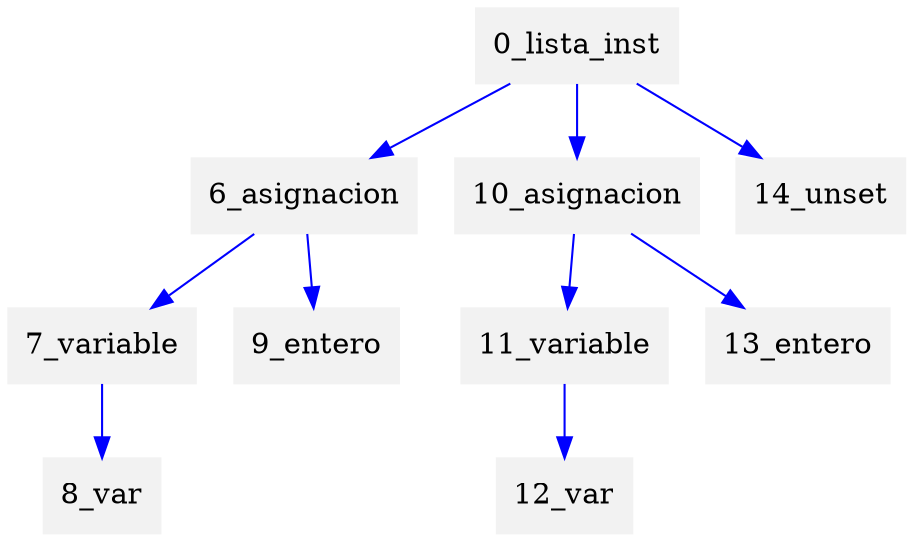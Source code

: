 digraph G {node[shape=box, style=filled, color=Gray95]; edge[color=blue];rankdir=UD 

"0_lista_inst"->"6_asignacion"
"6_asignacion"->"7_variable"
"7_variable"->"8_var"


"6_asignacion"->"9_entero"


"0_lista_inst"->"10_asignacion"
"10_asignacion"->"11_variable"
"11_variable"->"12_var"


"10_asignacion"->"13_entero"


"0_lista_inst"->"14_unset"


}